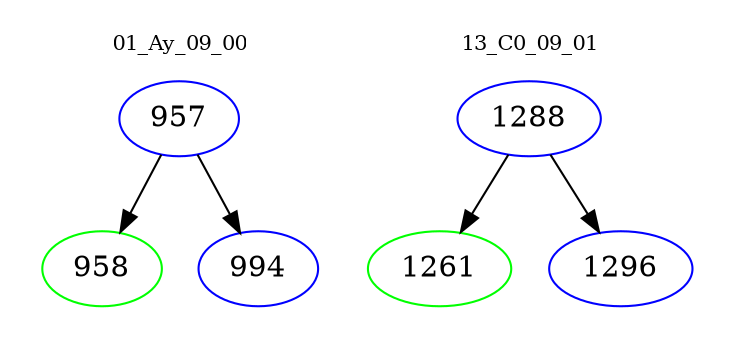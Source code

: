 digraph{
subgraph cluster_0 {
color = white
label = "01_Ay_09_00";
fontsize=10;
T0_957 [label="957", color="blue"]
T0_957 -> T0_958 [color="black"]
T0_958 [label="958", color="green"]
T0_957 -> T0_994 [color="black"]
T0_994 [label="994", color="blue"]
}
subgraph cluster_1 {
color = white
label = "13_C0_09_01";
fontsize=10;
T1_1288 [label="1288", color="blue"]
T1_1288 -> T1_1261 [color="black"]
T1_1261 [label="1261", color="green"]
T1_1288 -> T1_1296 [color="black"]
T1_1296 [label="1296", color="blue"]
}
}
